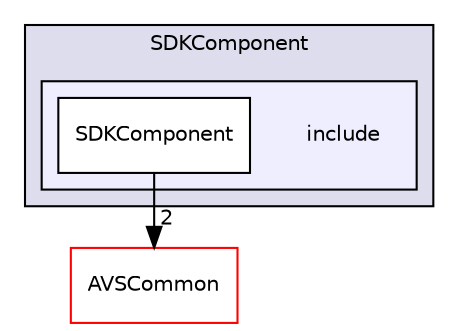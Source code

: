 digraph "/workplace/avs-device-sdk/ApplicationUtilities/SDKComponent/include" {
  compound=true
  node [ fontsize="10", fontname="Helvetica"];
  edge [ labelfontsize="10", labelfontname="Helvetica"];
  subgraph clusterdir_94664342cdd4e8b623871c4249e41fd7 {
    graph [ bgcolor="#ddddee", pencolor="black", label="SDKComponent" fontname="Helvetica", fontsize="10", URL="dir_94664342cdd4e8b623871c4249e41fd7.html"]
  subgraph clusterdir_c6c91765eb832e33b7519ffca04eccaa {
    graph [ bgcolor="#eeeeff", pencolor="black", label="" URL="dir_c6c91765eb832e33b7519ffca04eccaa.html"];
    dir_c6c91765eb832e33b7519ffca04eccaa [shape=plaintext label="include"];
    dir_d9420befba37a7821a244d1550df84de [shape=box label="SDKComponent" color="black" fillcolor="white" style="filled" URL="dir_d9420befba37a7821a244d1550df84de.html"];
  }
  }
  dir_13e65effb2bde530b17b3d5eefcd0266 [shape=box label="AVSCommon" fillcolor="white" style="filled" color="red" URL="dir_13e65effb2bde530b17b3d5eefcd0266.html"];
  dir_d9420befba37a7821a244d1550df84de->dir_13e65effb2bde530b17b3d5eefcd0266 [headlabel="2", labeldistance=1.5 headhref="dir_000135_000017.html"];
}
